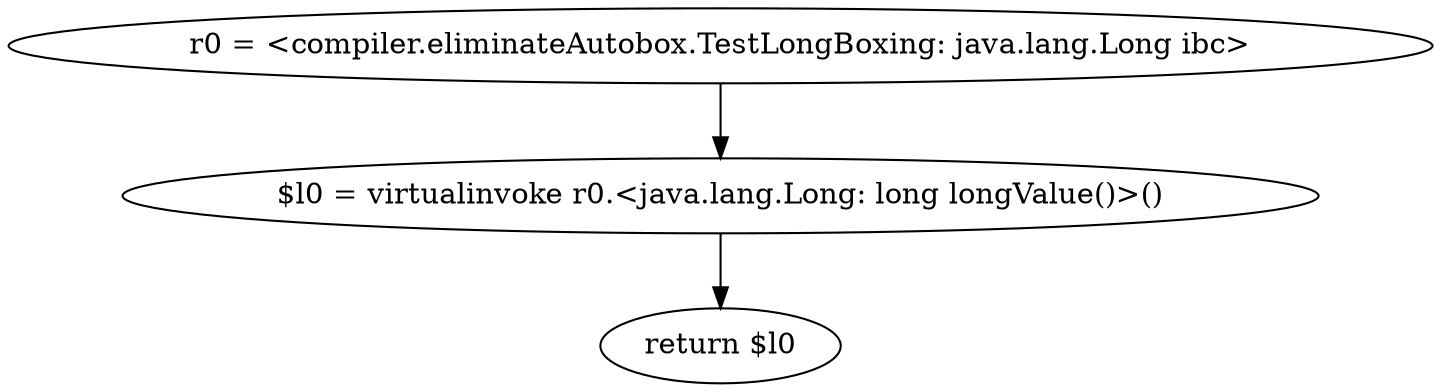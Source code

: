 digraph "unitGraph" {
    "r0 = <compiler.eliminateAutobox.TestLongBoxing: java.lang.Long ibc>"
    "$l0 = virtualinvoke r0.<java.lang.Long: long longValue()>()"
    "return $l0"
    "r0 = <compiler.eliminateAutobox.TestLongBoxing: java.lang.Long ibc>"->"$l0 = virtualinvoke r0.<java.lang.Long: long longValue()>()";
    "$l0 = virtualinvoke r0.<java.lang.Long: long longValue()>()"->"return $l0";
}

